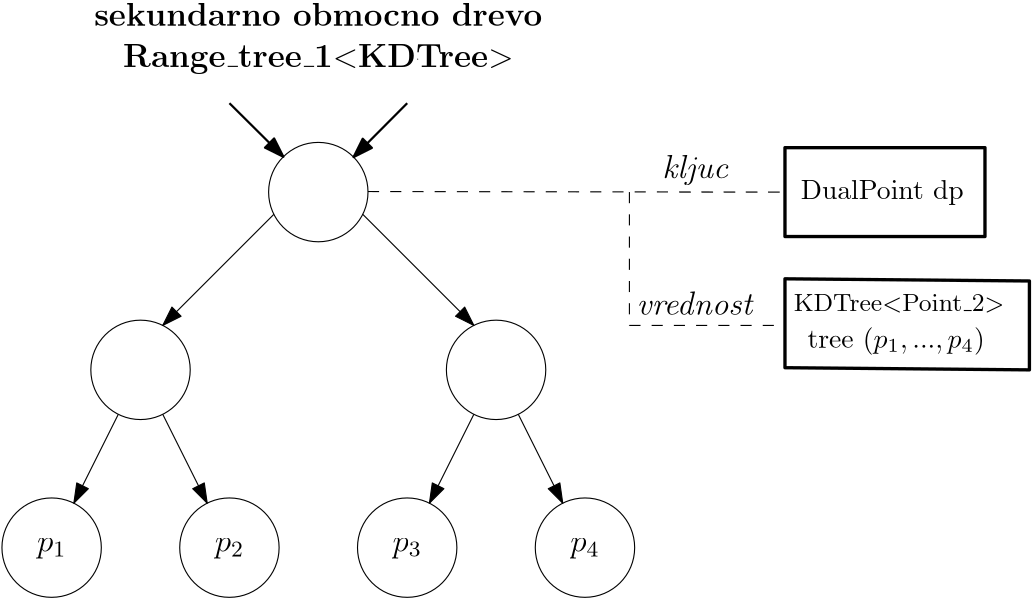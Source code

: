 <?xml version="1.0"?>
<!DOCTYPE ipe SYSTEM "ipe.dtd">
<ipe version="70206" creator="Ipe 7.2.7">
<info created="D:20170126200116" modified="D:20170129183719"/>
<ipestyle name="basic">
<symbol name="arrow/arc(spx)">
<path stroke="sym-stroke" fill="sym-stroke" pen="sym-pen">
0 0 m
-1 0.333 l
-1 -0.333 l
h
</path>
</symbol>
<symbol name="arrow/farc(spx)">
<path stroke="sym-stroke" fill="white" pen="sym-pen">
0 0 m
-1 0.333 l
-1 -0.333 l
h
</path>
</symbol>
<symbol name="arrow/ptarc(spx)">
<path stroke="sym-stroke" fill="sym-stroke" pen="sym-pen">
0 0 m
-1 0.333 l
-0.8 0 l
-1 -0.333 l
h
</path>
</symbol>
<symbol name="arrow/fptarc(spx)">
<path stroke="sym-stroke" fill="white" pen="sym-pen">
0 0 m
-1 0.333 l
-0.8 0 l
-1 -0.333 l
h
</path>
</symbol>
<symbol name="mark/circle(sx)" transformations="translations">
<path fill="sym-stroke">
0.6 0 0 0.6 0 0 e
0.4 0 0 0.4 0 0 e
</path>
</symbol>
<symbol name="mark/disk(sx)" transformations="translations">
<path fill="sym-stroke">
0.6 0 0 0.6 0 0 e
</path>
</symbol>
<symbol name="mark/fdisk(sfx)" transformations="translations">
<group>
<path fill="sym-fill">
0.5 0 0 0.5 0 0 e
</path>
<path fill="sym-stroke" fillrule="eofill">
0.6 0 0 0.6 0 0 e
0.4 0 0 0.4 0 0 e
</path>
</group>
</symbol>
<symbol name="mark/box(sx)" transformations="translations">
<path fill="sym-stroke" fillrule="eofill">
-0.6 -0.6 m
0.6 -0.6 l
0.6 0.6 l
-0.6 0.6 l
h
-0.4 -0.4 m
0.4 -0.4 l
0.4 0.4 l
-0.4 0.4 l
h
</path>
</symbol>
<symbol name="mark/square(sx)" transformations="translations">
<path fill="sym-stroke">
-0.6 -0.6 m
0.6 -0.6 l
0.6 0.6 l
-0.6 0.6 l
h
</path>
</symbol>
<symbol name="mark/fsquare(sfx)" transformations="translations">
<group>
<path fill="sym-fill">
-0.5 -0.5 m
0.5 -0.5 l
0.5 0.5 l
-0.5 0.5 l
h
</path>
<path fill="sym-stroke" fillrule="eofill">
-0.6 -0.6 m
0.6 -0.6 l
0.6 0.6 l
-0.6 0.6 l
h
-0.4 -0.4 m
0.4 -0.4 l
0.4 0.4 l
-0.4 0.4 l
h
</path>
</group>
</symbol>
<symbol name="mark/cross(sx)" transformations="translations">
<group>
<path fill="sym-stroke">
-0.43 -0.57 m
0.57 0.43 l
0.43 0.57 l
-0.57 -0.43 l
h
</path>
<path fill="sym-stroke">
-0.43 0.57 m
0.57 -0.43 l
0.43 -0.57 l
-0.57 0.43 l
h
</path>
</group>
</symbol>
<symbol name="arrow/fnormal(spx)">
<path stroke="sym-stroke" fill="white" pen="sym-pen">
0 0 m
-1 0.333 l
-1 -0.333 l
h
</path>
</symbol>
<symbol name="arrow/pointed(spx)">
<path stroke="sym-stroke" fill="sym-stroke" pen="sym-pen">
0 0 m
-1 0.333 l
-0.8 0 l
-1 -0.333 l
h
</path>
</symbol>
<symbol name="arrow/fpointed(spx)">
<path stroke="sym-stroke" fill="white" pen="sym-pen">
0 0 m
-1 0.333 l
-0.8 0 l
-1 -0.333 l
h
</path>
</symbol>
<symbol name="arrow/linear(spx)">
<path stroke="sym-stroke" pen="sym-pen">
-1 0.333 m
0 0 l
-1 -0.333 l
</path>
</symbol>
<symbol name="arrow/fdouble(spx)">
<path stroke="sym-stroke" fill="white" pen="sym-pen">
0 0 m
-1 0.333 l
-1 -0.333 l
h
-1 0 m
-2 0.333 l
-2 -0.333 l
h
</path>
</symbol>
<symbol name="arrow/double(spx)">
<path stroke="sym-stroke" fill="sym-stroke" pen="sym-pen">
0 0 m
-1 0.333 l
-1 -0.333 l
h
-1 0 m
-2 0.333 l
-2 -0.333 l
h
</path>
</symbol>
<pen name="heavier" value="0.8"/>
<pen name="fat" value="1.2"/>
<pen name="ultrafat" value="2"/>
<symbolsize name="large" value="5"/>
<symbolsize name="small" value="2"/>
<symbolsize name="tiny" value="1.1"/>
<arrowsize name="large" value="10"/>
<arrowsize name="small" value="5"/>
<arrowsize name="tiny" value="3"/>
<color name="red" value="1 0 0"/>
<color name="green" value="0 1 0"/>
<color name="blue" value="0 0 1"/>
<color name="yellow" value="1 1 0"/>
<color name="orange" value="1 0.647 0"/>
<color name="gold" value="1 0.843 0"/>
<color name="purple" value="0.627 0.125 0.941"/>
<color name="gray" value="0.745"/>
<color name="brown" value="0.647 0.165 0.165"/>
<color name="navy" value="0 0 0.502"/>
<color name="pink" value="1 0.753 0.796"/>
<color name="seagreen" value="0.18 0.545 0.341"/>
<color name="turquoise" value="0.251 0.878 0.816"/>
<color name="violet" value="0.933 0.51 0.933"/>
<color name="darkblue" value="0 0 0.545"/>
<color name="darkcyan" value="0 0.545 0.545"/>
<color name="darkgray" value="0.663"/>
<color name="darkgreen" value="0 0.392 0"/>
<color name="darkmagenta" value="0.545 0 0.545"/>
<color name="darkorange" value="1 0.549 0"/>
<color name="darkred" value="0.545 0 0"/>
<color name="lightblue" value="0.678 0.847 0.902"/>
<color name="lightcyan" value="0.878 1 1"/>
<color name="lightgray" value="0.827"/>
<color name="lightgreen" value="0.565 0.933 0.565"/>
<color name="lightyellow" value="1 1 0.878"/>
<dashstyle name="dashed" value="[4] 0"/>
<dashstyle name="dotted" value="[1 3] 0"/>
<dashstyle name="dash dotted" value="[4 2 1 2] 0"/>
<dashstyle name="dash dot dotted" value="[4 2 1 2 1 2] 0"/>
<textsize name="large" value="\large"/>
<textsize name="Large" value="\Large"/>
<textsize name="LARGE" value="\LARGE"/>
<textsize name="huge" value="\huge"/>
<textsize name="Huge" value="\Huge"/>
<textsize name="small" value="\small"/>
<textsize name="footnote" value="\footnotesize"/>
<textsize name="tiny" value="\tiny"/>
<textstyle name="center" begin="\begin{center}" end="\end{center}"/>
<textstyle name="itemize" begin="\begin{itemize}" end="\end{itemize}"/>
<textstyle name="item" begin="\begin{itemize}\item{}" end="\end{itemize}"/>
<gridsize name="4 pts" value="4"/>
<gridsize name="8 pts (~3 mm)" value="8"/>
<gridsize name="16 pts (~6 mm)" value="16"/>
<gridsize name="32 pts (~12 mm)" value="32"/>
<gridsize name="10 pts (~3.5 mm)" value="10"/>
<gridsize name="20 pts (~7 mm)" value="20"/>
<gridsize name="14 pts (~5 mm)" value="14"/>
<gridsize name="28 pts (~10 mm)" value="28"/>
<gridsize name="56 pts (~20 mm)" value="56"/>
<anglesize name="90 deg" value="90"/>
<anglesize name="60 deg" value="60"/>
<anglesize name="45 deg" value="45"/>
<anglesize name="30 deg" value="30"/>
<anglesize name="22.5 deg" value="22.5"/>
<opacity name="10%" value="0.1"/>
<opacity name="30%" value="0.3"/>
<opacity name="50%" value="0.5"/>
<opacity name="75%" value="0.75"/>
<tiling name="falling" angle="-60" step="4" width="1"/>
<tiling name="rising" angle="30" step="4" width="1"/>
</ipestyle>
<page>
<layer name="alpha"/>
<view layers="alpha" active="alpha"/>
<path layer="alpha" stroke="black">
17.8885 0 0 17.8885 160 704 e
</path>
<path stroke="black">
17.8885 0 0 17.8885 96 640 e
</path>
<path stroke="black">
17.8885 0 0 17.8885 224 640 e
</path>
<path stroke="black">
17.8885 0 0 17.8885 64 576 e
</path>
<path stroke="black">
17.8885 0 0 17.8885 128 576 e
</path>
<path stroke="black">
17.8885 0 0 17.8885 192 576 e
</path>
<path stroke="black">
17.8885 0 0 17.8885 256 576 e
</path>
<path stroke="black" rarrow="normal/normal">
104 656 m
144 696 l
</path>
<path stroke="black" rarrow="normal/normal">
216 656 m
176 696 l
176 696 l
</path>
<path stroke="black" rarrow="normal/normal">
72 592 m
88 624 l
</path>
<path stroke="black" rarrow="normal/normal">
120 592 m
104 624 l
</path>
<path stroke="black" rarrow="normal/normal">
200 592 m
216 624 l
</path>
<path stroke="black" rarrow="normal/normal">
248 592 m
232 624 l
</path>
<text matrix="1 0 0 1 8 0" transformations="translations" pos="56 576" stroke="black" type="label" width="10.607" height="5.152" depth="2.32" halign="center" valign="center" size="large" style="math">p_1</text>
<text matrix="1 0 0 1 72 0" transformations="translations" pos="56 576" stroke="black" type="label" width="10.607" height="5.152" depth="2.32" halign="center" valign="center" size="large" style="math">p_2</text>
<text matrix="1 0 0 1 136 0" transformations="translations" pos="56 576" stroke="black" type="label" width="10.607" height="5.152" depth="2.32" halign="center" valign="center" size="large" style="math">p_3</text>
<text matrix="1 0 0 1 200 0" transformations="translations" pos="56 576" stroke="black" type="label" width="10.607" height="5.152" depth="2.32" halign="center" valign="center" size="large" style="math">p_4</text>
<path stroke="black" dash="dashed">
177.887 704.197 m
328 704 l
288 704 l
</path>
<path stroke="black" pen="fat">
328 720 m
328 688 l
400 688 l
400 720 l
h
</path>
<text matrix="1 0 0 1 67.0361 -16" transformations="translations" pos="296 720" stroke="black" type="label" width="58.669" height="6.926" depth="1.93" halign="center" valign="center">DualPoint dp</text>
<text matrix="1 0 0 1 24 24" transformations="translations" pos="136 744" stroke="black" type="label" width="161.38" height="8.302" depth="0" halign="center" valign="center" size="large">\textbf{sekundarno obmocno drevo}</text>
<path stroke="black" pen="heavier" rarrow="normal/normal">
147.419 716.717 m
128 736 l
128 736 l
</path>
<path stroke="black" pen="heavier" rarrow="normal/normal">
172.7 716.598 m
192 736 l
</path>
<text matrix="1 0 0 1 32 -8" transformations="translations" pos="264 720" stroke="black" type="label" width="24.301" height="8.307" depth="2.32" halign="center" valign="center" size="large">\textit{kljuc}</text>
<path stroke="black" dash="dashed">
272 704 m
272 656 l
328 656 l
</path>
<text matrix="1 0 0 1 32 -56" transformations="translations" pos="264 720" stroke="black" type="label" width="42.831" height="8.302" depth="0" halign="center" valign="center" size="large">\textit{vrednost}</text>
<path matrix="1 0 0 1 8 0" stroke="black" pen="fat">
320 672.781 m
320 640.781 l
408 640 l
408 672 l
h
</path>
<text matrix="1 0 0 1 74.5853 -32" transformations="translations" pos="296 696" stroke="black" type="label" width="78.929" height="6.134" depth="0.45" halign="center" valign="center" size="small">KDTree$&lt;$Point\texttt{\_}2$&gt;$ </text>
<text matrix="1 0 0 1 48 -8" transformations="translations" pos="320 656" stroke="black" type="label" width="63.823" height="7.473" depth="2.49" halign="center" valign="baseline">tree ($p_1,...,p_4$)</text>
<text transformations="translations" pos="160 752" stroke="black" type="label" width="140.531" height="8.207" depth="2.32" halign="center" valign="center" size="large">\textbf{Range\texttt{\_}tree\texttt{\_}1$&lt;$KDTree$&gt;$}</text>
<text transformations="translations" pos="224 696" stroke="black" type="label" width="0" height="0" depth="0" halign="center" valign="center" size="Large"></text>
<path stroke="black" pen="undefined" cap="1">
195.786 751.854 m
195.786 751.854 l
</path>
</page>
</ipe>

